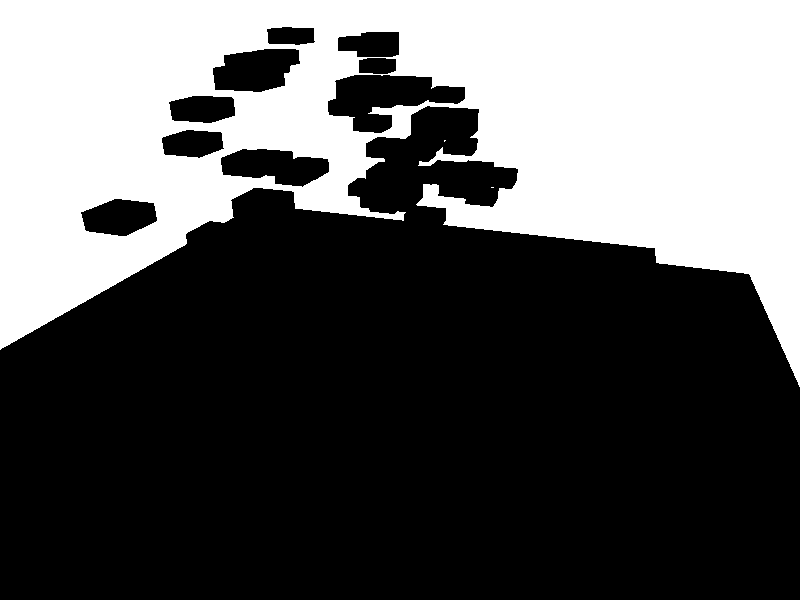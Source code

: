 #include "colors.inc"

  background { color White }
  
  camera {
    location <3, 4.8, -9>
    look_at  <0, 0,  0>
  }
  
  box { <-0.5, 0,   -0.5>, < 0.5, 0.4,  0.5>   translate<-3.84,2.41,-3.03> scale<0.6, 0.6, 0.6> finish { diffuse 0.6, 0.6 brilliance 1.0 phong 0.5 } texture { pigment { color rgb <.00, 0, 0.8> transmit 0.2 } }  }    
  box { <-0.5, 0,   -0.5>, < 0.5, 0.4,  0.5>   translate<-1.88,2.40,5.88> scale<0.6, 0.6, 0.6> finish { diffuse 0.6, 0.6 brilliance 1.0 phong 0.5 } texture { pigment { color rgb <.00, 0, 0.8> transmit 0.2 } }  }    
  box { <-0.5, 0,   -0.5>, < 0.5, 0.4,  0.5>   translate<-2.53,.69,5.93> scale<0.6, 0.6, 0.6> finish { diffuse 0.6, 0.6 brilliance 1.0 phong 0.5 } texture { pigment { color rgb <.00, 0, 0.8> transmit 0.2 } }  }    
  box { <-0.5, 0,   -0.5>, < 0.5, 0.4,  0.5>   translate<1.15,.23,-.70> scale<0.6, 0.6, 0.6> finish { diffuse 0.6, 0.6 brilliance 1.0 phong 0.5 } texture { pigment { color rgb <.00, 0, 0.8> transmit 0.2 } }  }    
  box { <-0.5, 0,   -0.5>, < 0.5, 0.4,  0.5>   translate<-2.33,6.49,-2.75> scale<0.6, 0.6, 0.6> finish { diffuse 0.6, 0.6 brilliance 1.0 phong 0.5 } texture { pigment { color rgb <.00, 0, 0.8> transmit 0.2 } }  }    
  box { <-0.5, 0,   -0.5>, < 0.5, 0.4,  0.5>   translate<.24,3.05,6.08> scale<0.6, 0.6, 0.6> finish { diffuse 0.6, 0.6 brilliance 1.0 phong 0.5 } texture { pigment { color rgb <.00, 0, 0.8> transmit 0.2 } }  }    
  box { <-0.5, 0,   -0.5>, < 0.5, 0.4,  0.5>   translate<-4.54,4.57,-2.44> scale<0.6, 0.6, 0.6> finish { diffuse 0.6, 0.6 brilliance 1.0 phong 0.5 } texture { pigment { color rgb <.00, 0, 0.8> transmit 0.2 } }  }    
  box { <-0.5, 0,   -0.5>, < 0.5, 0.4,  0.5>   translate<.99,6.30,-4.48> scale<0.6, 0.6, 0.6> finish { diffuse 0.6, 0.6 brilliance 1.0 phong 0.5 } texture { pigment { color rgb <.00, 0, 0.8> transmit 0.2 } }  }    
  box { <-0.5, 0,   -0.5>, < 0.5, 0.4,  0.5>   translate<-3.09,4.15,-2.26> scale<0.6, 0.6, 0.6> finish { diffuse 0.6, 0.6 brilliance 1.0 phong 0.5 } texture { pigment { color rgb <.00, 0, 0.8> transmit 0.2 } }  }    
  box { <-0.5, 0,   -0.5>, < 0.5, 0.4,  0.5>   translate<-4.45,3.63,-5.35> scale<0.6, 0.6, 0.6> finish { diffuse 0.6, 0.6 brilliance 1.0 phong 0.5 } texture { pigment { color rgb <.00, 0, 0.8> transmit 0.2 } }  }    
  box { <-0.5, 0,   -0.5>, < 0.5, 0.4,  0.5>   translate<-.18,.74,-5.14> scale<0.6, 0.6, 0.6> finish { diffuse 0.6, 0.6 brilliance 1.0 phong 0.5 } texture { pigment { color rgb <.00, 0, 0.8> transmit 0.2 } }  }    
  box { <-0.5, 0,   -0.5>, < 0.5, 0.4,  0.5>   translate<.84,2.15,6.44> scale<0.6, 0.6, 0.6> finish { diffuse 0.6, 0.6 brilliance 1.0 phong 0.5 } texture { pigment { color rgb <.00, 0, 0.8> transmit 0.2 } }  }    
  box { <-0.5, 0,   -0.5>, < 0.5, 0.4,  0.5>   translate<-.50,3.54,4.10> scale<0.6, 0.6, 0.6> finish { diffuse 0.6, 0.6 brilliance 1.0 phong 0.5 } texture { pigment { color rgb <.00, 0, 0.8> transmit 0.2 } }  }    
  box { <-0.5, 0,   -0.5>, < 0.5, 0.4,  0.5>   translate<1.65,3.36,.21> scale<0.6, 0.6, 0.6> finish { diffuse 0.6, 0.6 brilliance 1.0 phong 0.5 } texture { pigment { color rgb <.00, 0, 0.8> transmit 0.2 } }  }    
  box { <-0.5, 0,   -0.5>, < 0.5, 0.4,  0.5>   translate<-.83,5.78,-.43> scale<0.6, 0.6, 0.6> finish { diffuse 0.6, 0.6 brilliance 1.0 phong 0.5 } texture { pigment { color rgb <.00, 0, 0.8> transmit 0.2 } }  }    
  box { <-0.5, 0,   -0.5>, < 0.5, 0.4,  0.5>   translate<-1.35,2.67,6.28> scale<0.6, 0.6, 0.6> finish { diffuse 0.6, 0.6 brilliance 1.0 phong 0.5 } texture { pigment { color rgb <.00, 0, 0.8> transmit 0.2 } }  }    
  box { <-0.5, 0,   -0.5>, < 0.5, 0.4,  0.5>   translate<2.27,1.09,-2.24> scale<0.6, 0.6, 0.6> finish { diffuse 0.6, 0.6 brilliance 1.0 phong 0.5 } texture { pigment { color rgb <.00, 0, 0.8> transmit 0.2 } }  }    
  box { <-0.5, 0,   -0.5>, < 0.5, 0.4,  0.5>   translate<-4.18,6.76,2.39> scale<0.6, 0.6, 0.6> finish { diffuse 0.6, 0.6 brilliance 1.0 phong 0.5 } texture { pigment { color rgb <.00, 0, 0.8> transmit 0.2 } }  }    
  box { <-0.5, 0,   -0.5>, < 0.5, 0.4,  0.5>   translate<-2.04,3.61,-3.57> scale<0.6, 0.6, 0.6> finish { diffuse 0.6, 0.6 brilliance 1.0 phong 0.5 } texture { pigment { color rgb <.00, 0, 0.8> transmit 0.2 } }  }    
  box { <-0.5, 0,   -0.5>, < 0.5, 0.4,  0.5>   translate<-4.57,6.17,2.08> scale<0.6, 0.6, 0.6> finish { diffuse 0.6, 0.6 brilliance 1.0 phong 0.5 } texture { pigment { color rgb <.00, 0, 0.8> transmit 0.2 } }  }    
  box { <-0.5, 0,   -0.5>, < 0.5, 0.4,  0.5>   translate<1.18,3.50,.76> scale<0.6, 0.6, 0.6> finish { diffuse 0.6, 0.6 brilliance 1.0 phong 0.5 } texture { pigment { color rgb <.00, 0, 0.8> transmit 0.2 } }  }    
  box { <-0.5, 0,   -0.5>, < 0.5, 0.4,  0.5>   translate<-1.14,3.70,2.25> scale<0.6, 0.6, 0.6> finish { diffuse 0.6, 0.6 brilliance 1.0 phong 0.5 } texture { pigment { color rgb <.00, 0, 0.8> transmit 0.2 } }  }    
  box { <-0.5, 0,   -0.5>, < 0.5, 0.4,  0.5>   translate<2.35,1.03,-.49> scale<0.6, 0.6, 0.6> finish { diffuse 0.6, 0.6 brilliance 1.0 phong 0.5 } texture { pigment { color rgb <.00, 0, 0.8> transmit 0.2 } }  }    
  box { <-0.5, 0,   -0.5>, < 0.5, 0.4,  0.5>   translate<-2.37,4.83,2.38> scale<0.6, 0.6, 0.6> finish { diffuse 0.6, 0.6 brilliance 1.0 phong 0.5 } texture { pigment { color rgb <.00, 0, 0.8> transmit 0.2 } }  }    
  box { <-0.5, 0,   -0.5>, < 0.5, 0.4,  0.5>   translate<-3.74,5.51,-2.95> scale<0.6, 0.6, 0.6> finish { diffuse 0.6, 0.6 brilliance 1.0 phong 0.5 } texture { pigment { color rgb <.00, 0, 0.8> transmit 0.2 } }  }    
  box { <-0.5, 0,   -0.5>, < 0.5, 0.4,  0.5>   translate<-3.14,3.98,-1.44> scale<0.6, 0.6, 0.6> finish { diffuse 0.6, 0.6 brilliance 1.0 phong 0.5 } texture { pigment { color rgb <.00, 0, 0.8> transmit 0.2 } }  }    
  box { <-0.5, 0,   -0.5>, < 0.5, 0.4,  0.5>   translate<-2.81,5.64,5.97> scale<0.6, 0.6, 0.6> finish { diffuse 0.6, 0.6 brilliance 1.0 phong 0.5 } texture { pigment { color rgb <.00, 0, 0.8> transmit 0.2 } }  }    
  box { <-0.5, 0,   -0.5>, < 0.5, 0.4,  0.5>   translate<-4.58,2.45,2.70> scale<0.6, 0.6, 0.6> finish { diffuse 0.6, 0.6 brilliance 1.0 phong 0.5 } texture { pigment { color rgb <.00, 0, 0.8> transmit 0.2 } }  }    
  box { <-0.5, 0,   -0.5>, < 0.5, 0.4,  0.5>   translate<-2.36,4.03,4.18> scale<0.6, 0.6, 0.6> finish { diffuse 0.6, 0.6 brilliance 1.0 phong 0.5 } texture { pigment { color rgb <.00, 0, 0.8> transmit 0.2 } }  }    
  box { <-0.5, 0,   -0.5>, < 0.5, 0.4,  0.5>   translate<1.12,4.26,-3.87> scale<0.6, 0.6, 0.6> finish { diffuse 0.6, 0.6 brilliance 1.0 phong 0.5 } texture { pigment { color rgb <.00, 0, 0.8> transmit 0.2 } }  }    
  box { <-0.5, 0,   -0.5>, < 0.5, 0.4,  0.5>   translate<-1.97,.02,-4.79> scale<0.6, 0.6, 0.6> finish { diffuse 0.6, 0.6 brilliance 1.0 phong 0.5 } texture { pigment { color rgb <.00, 0, 0.8> transmit 0.2 } }  }    
  box { <-0.5, 0,   -0.5>, < 0.5, 0.4,  0.5>   translate<1.13,1.32,6.04> scale<0.6, 0.6, 0.6> finish { diffuse 0.6, 0.6 brilliance 1.0 phong 0.5 } texture { pigment { color rgb <.00, 0, 0.8> transmit 0.2 } }  }    
  box { <-0.5, 0,   -0.5>, < 0.5, 0.4,  0.5>   translate<-3.50,3.09,1.47> scale<0.6, 0.6, 0.6> finish { diffuse 0.6, 0.6 brilliance 1.0 phong 0.5 } texture { pigment { color rgb <.00, 0, 0.8> transmit 0.2 } }  }    
  box { <-0.5, 0,   -0.5>, < 0.5, 0.4,  0.5>   translate<2.03,2.64,3.91> scale<0.6, 0.6, 0.6> finish { diffuse 0.6, 0.6 brilliance 1.0 phong 0.5 } texture { pigment { color rgb <.00, 0, 0.8> transmit 0.2 } }  }    
  box { <-0.5, 0,   -0.5>, < 0.5, 0.4,  0.5>   translate<-1.84,6.39,3.47> scale<0.6, 0.6, 0.6> finish { diffuse 0.6, 0.6 brilliance 1.0 phong 0.5 } texture { pigment { color rgb <.00, 0, 0.8> transmit 0.2 } }  }    
  box { <-0.5, 0,   -0.5>, < 0.5, 0.4,  0.5>   translate<-.37,3.45,.26> scale<0.6, 0.6, 0.6> finish { diffuse 0.6, 0.6 brilliance 1.0 phong 0.5 } texture { pigment { color rgb <.00, 0, 0.8> transmit 0.2 } }  }    
  box { <-0.5, 0,   -0.5>, < 0.5, 0.4,  0.5>   translate<1.15,6.19,-3.49> scale<0.6, 0.6, 0.6> finish { diffuse 0.6, 0.6 brilliance 1.0 phong 0.5 } texture { pigment { color rgb <.00, 0, 0.8> transmit 0.2 } }  }    
  box { <-0.5, 0,   -0.5>, < 0.5, 0.4,  0.5>   translate<-3.02,1.50,5.11> scale<0.6, 0.6, 0.6> finish { diffuse 0.6, 0.6 brilliance 1.0 phong 0.5 } texture { pigment { color rgb <.00, 0, 0.8> transmit 0.2 } }  }    
  box { <-0.5, 0,   -0.5>, < 0.5, 0.4,  0.5>   translate<-1.36,.40,3.86> scale<0.6, 0.6, 0.6> finish { diffuse 0.6, 0.6 brilliance 1.0 phong 0.5 } texture { pigment { color rgb <.00, 0, 0.8> transmit 0.2 } }  }    
  box { <-0.5, 0,   -0.5>, < 0.5, 0.4,  0.5>   translate<-1.23,1.83,6.34> scale<0.6, 0.6, 0.6> finish { diffuse 0.6, 0.6 brilliance 1.0 phong 0.5 } texture { pigment { color rgb <.00, 0, 0.8> transmit 0.2 } }  }    
  box { <-0.5, 0,   -0.5>, < 0.5, 0.4,  0.5>   translate<-1.88,6.36,-3.85> scale<0.6, 0.6, 0.6> finish { diffuse 0.6, 0.6 brilliance 1.0 phong 0.5 } texture { pigment { color rgb <.00, 0, 0.8> transmit 0.2 } }  }    
  box { <-0.5, 0,   -0.5>, < 0.5, 0.4,  0.5>   translate<.36,1.96,1.24> scale<0.6, 0.6, 0.6> finish { diffuse 0.6, 0.6 brilliance 1.0 phong 0.5 } texture { pigment { color rgb <.00, 0, 0.8> transmit 0.2 } }  }    
  box { <-0.5, 0,   -0.5>, < 0.5, 0.4,  0.5>   translate<-2.61,6.51,5.75> scale<0.6, 0.6, 0.6> finish { diffuse 0.6, 0.6 brilliance 1.0 phong 0.5 } texture { pigment { color rgb <.00, 0, 0.8> transmit 0.2 } }  }    
  box { <-0.5, 0,   -0.5>, < 0.5, 0.4,  0.5>   translate<-.11,.07,-.32> scale<0.6, 0.6, 0.6> finish { diffuse 0.6, 0.6 brilliance 1.0 phong 0.5 } texture { pigment { color rgb <.00, 0, 0.8> transmit 0.2 } }  }    
  box { <-0.5, 0,   -0.5>, < 0.5, 0.4,  0.5>   translate<2.23,5.73,-4.07> scale<0.6, 0.6, 0.6> finish { diffuse 0.6, 0.6 brilliance 1.0 phong 0.5 } texture { pigment { color rgb <.00, 0, 0.8> transmit 0.2 } }  }    
  box { <-0.5, 0,   -0.5>, < 0.5, 0.4,  0.5>   translate<-.49,.71,4.01> scale<0.6, 0.6, 0.6> finish { diffuse 0.6, 0.6 brilliance 1.0 phong 0.5 } texture { pigment { color rgb <.00, 0, 0.8> transmit 0.2 } }  }    
  box { <-0.5, 0,   -0.5>, < 0.5, 0.4,  0.5>   translate<-2.64,.46,-4.33> scale<0.6, 0.6, 0.6> finish { diffuse 0.6, 0.6 brilliance 1.0 phong 0.5 } texture { pigment { color rgb <.00, 0, 0.8> transmit 0.2 } }  }    
  box { <-0.5, 0,   -0.5>, < 0.5, 0.4,  0.5>   translate<-3.71,1.15,-1.81> scale<0.6, 0.6, 0.6> finish { diffuse 0.6, 0.6 brilliance 1.0 phong 0.5 } texture { pigment { color rgb <.00, 0, 0.8> transmit 0.2 } }  }    
  box { <-0.5, 0,   -0.5>, < 0.5, 0.4,  0.5>   translate<-.25,4.81,5.84> scale<0.6, 0.6, 0.6> finish { diffuse 0.6, 0.6 brilliance 1.0 phong 0.5 } texture { pigment { color rgb <.00, 0, 0.8> transmit 0.2 } }  }    
  box { <-0.5, 0,   -0.5>, < 0.5, 0.4,  0.5>   translate<-3.23,6.39,5.22> scale<0.6, 0.6, 0.6> finish { diffuse 0.6, 0.6 brilliance 1.0 phong 0.5 } texture { pigment { color rgb <.00, 0, 0.8> transmit 0.2 } }  }  


   box {
    <-7, 0,   -7>,  // Near lower left corner
    <7, 0.5,  7>   // Far upper right corner
      finish { diffuse 0.6, 0.6 brilliance 1.0 }
    texture {
      pigment {color rgbf < 1.0, 1.0, 1.0, .1 >}
     }     
     translate <0, -2,  0>
  }
  
  
     box {
    <-7, 0,   -7>,  // Near lower left corner
    <7, 0.5,  7>   // Far upper right corner
      finish { diffuse 0.6, 0.6 brilliance 1.0 }
    texture {
      pigment {color rgbf < 0.8, 1.0, 1.0, .5 >}
     }     
     translate <-2, -2.7,  3>
  }
/*
  
  text {
    ttf "timrom.ttf" "Software Developer" 1, 0
    pigment { Red }
    translate <-5,0,6>
    rotate <0, -5, 0 >
    scale <0.5, 2, 0.3>
  }
  
   text {
    ttf "timrom.ttf" "Berlin Brown" 1, 0
    pigment { Red }
    translate <-1.6,0,-12>
    rotate <0, -5, 0 >
    scale <1.1, 2, 0.3>
  }
  */
  
/* End with light sources */
  light_source { <2, 4, -3> color White}
  
 light_source {
    <0, 15, -3>
    color White
    spotlight
    radius 15
    falloff 20
    tightness 10
    point_at <0, 0, 0>
  }

